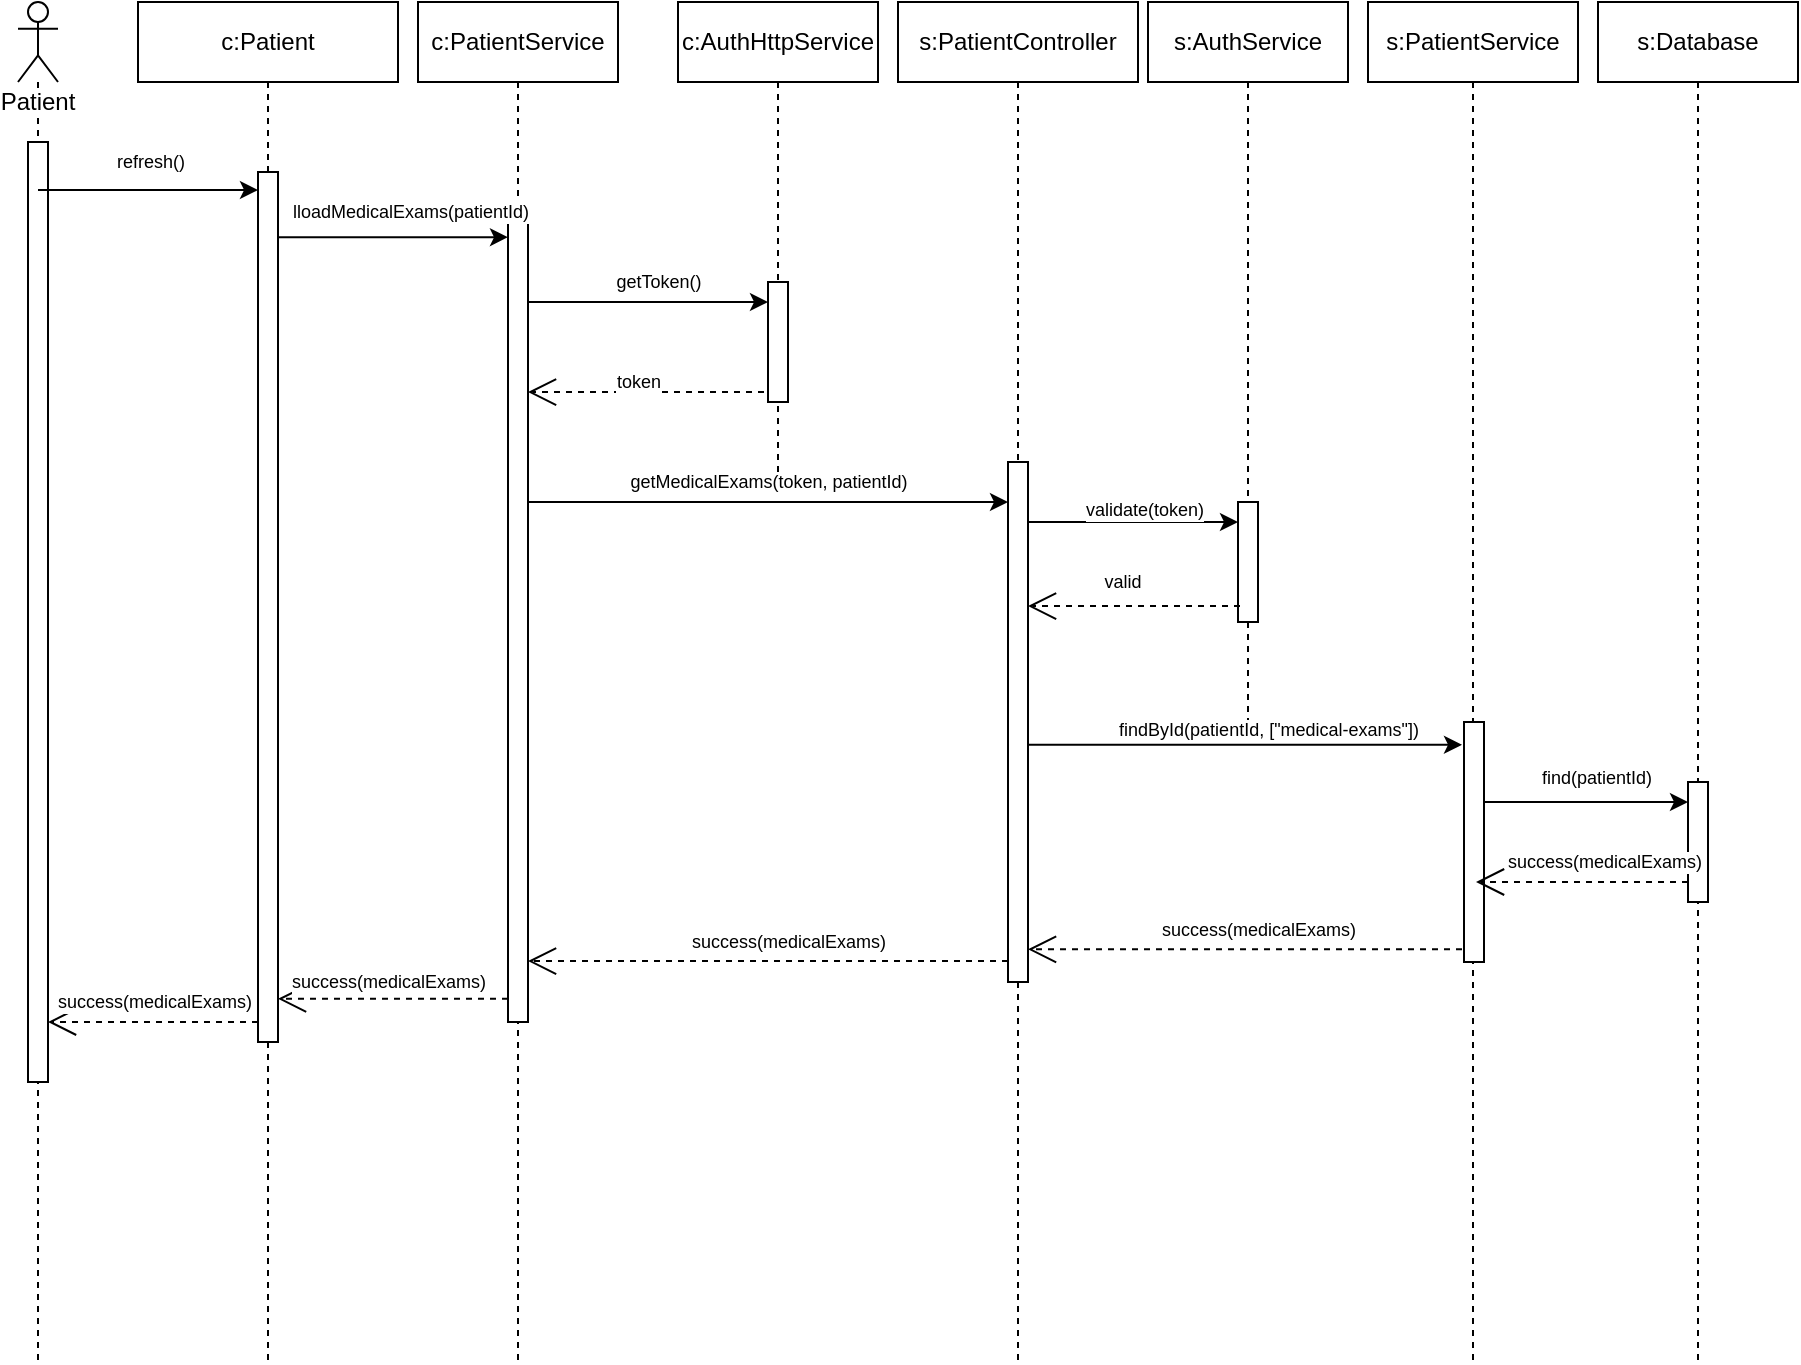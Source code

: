 <mxfile version="12.0.2" type="device" pages="1"><diagram id="Vvf2OnGUomLTUCglkumn" name="Page-1"><mxGraphModel dx="2062" dy="1123" grid="1" gridSize="10" guides="1" tooltips="1" connect="1" arrows="1" fold="1" page="1" pageScale="1" pageWidth="850" pageHeight="1100" math="0" shadow="0"><root><mxCell id="0"/><mxCell id="1" parent="0"/><mxCell id="C79sIpvsoByZKtA3Tcgk-1" value="Patient" style="shape=umlLifeline;participant=umlActor;perimeter=lifelinePerimeter;whiteSpace=wrap;html=1;container=1;collapsible=0;recursiveResize=0;verticalAlign=top;spacingTop=36;labelBackgroundColor=#ffffff;outlineConnect=0;" vertex="1" parent="1"><mxGeometry x="50" y="50" width="20" height="680" as="geometry"/></mxCell><mxCell id="C79sIpvsoByZKtA3Tcgk-2" value="" style="html=1;points=[];perimeter=orthogonalPerimeter;" vertex="1" parent="C79sIpvsoByZKtA3Tcgk-1"><mxGeometry x="5" y="70" width="10" height="470" as="geometry"/></mxCell><mxCell id="C79sIpvsoByZKtA3Tcgk-3" value="c:Patient" style="shape=umlLifeline;perimeter=lifelinePerimeter;whiteSpace=wrap;html=1;container=1;collapsible=0;recursiveResize=0;outlineConnect=0;" vertex="1" parent="1"><mxGeometry x="110" y="50" width="130" height="680" as="geometry"/></mxCell><mxCell id="C79sIpvsoByZKtA3Tcgk-4" value="" style="html=1;points=[];perimeter=orthogonalPerimeter;" vertex="1" parent="C79sIpvsoByZKtA3Tcgk-3"><mxGeometry x="60" y="85" width="10" height="435" as="geometry"/></mxCell><mxCell id="C79sIpvsoByZKtA3Tcgk-5" value="c:PatientService" style="shape=umlLifeline;perimeter=lifelinePerimeter;whiteSpace=wrap;html=1;container=1;collapsible=0;recursiveResize=0;outlineConnect=0;" vertex="1" parent="1"><mxGeometry x="250" y="50" width="100" height="680" as="geometry"/></mxCell><mxCell id="C79sIpvsoByZKtA3Tcgk-6" value="" style="html=1;points=[];perimeter=orthogonalPerimeter;" vertex="1" parent="C79sIpvsoByZKtA3Tcgk-5"><mxGeometry x="45" y="110" width="10" height="400" as="geometry"/></mxCell><mxCell id="C79sIpvsoByZKtA3Tcgk-7" value="s:PatientController" style="shape=umlLifeline;perimeter=lifelinePerimeter;whiteSpace=wrap;html=1;container=1;collapsible=0;recursiveResize=0;outlineConnect=0;" vertex="1" parent="1"><mxGeometry x="490" y="50" width="120" height="680" as="geometry"/></mxCell><mxCell id="C79sIpvsoByZKtA3Tcgk-8" value="" style="html=1;points=[];perimeter=orthogonalPerimeter;" vertex="1" parent="C79sIpvsoByZKtA3Tcgk-7"><mxGeometry x="55" y="230" width="10" height="260" as="geometry"/></mxCell><mxCell id="C79sIpvsoByZKtA3Tcgk-9" value="s:PatientService" style="shape=umlLifeline;perimeter=lifelinePerimeter;whiteSpace=wrap;html=1;container=1;collapsible=0;recursiveResize=0;outlineConnect=0;" vertex="1" parent="1"><mxGeometry x="725" y="50" width="105" height="680" as="geometry"/></mxCell><mxCell id="C79sIpvsoByZKtA3Tcgk-10" value="" style="html=1;points=[];perimeter=orthogonalPerimeter;" vertex="1" parent="C79sIpvsoByZKtA3Tcgk-9"><mxGeometry x="48" y="360" width="10" height="120" as="geometry"/></mxCell><mxCell id="C79sIpvsoByZKtA3Tcgk-11" value="s:Database" style="shape=umlLifeline;perimeter=lifelinePerimeter;whiteSpace=wrap;html=1;container=1;collapsible=0;recursiveResize=0;outlineConnect=0;" vertex="1" parent="1"><mxGeometry x="840" y="50" width="100" height="680" as="geometry"/></mxCell><mxCell id="C79sIpvsoByZKtA3Tcgk-12" value="" style="html=1;points=[];perimeter=orthogonalPerimeter;" vertex="1" parent="C79sIpvsoByZKtA3Tcgk-11"><mxGeometry x="45" y="390" width="10" height="60" as="geometry"/></mxCell><mxCell id="C79sIpvsoByZKtA3Tcgk-13" value="c:AuthHttpService" style="shape=umlLifeline;perimeter=lifelinePerimeter;whiteSpace=wrap;html=1;container=1;collapsible=0;recursiveResize=0;outlineConnect=0;" vertex="1" parent="1"><mxGeometry x="380" y="50" width="100" height="240" as="geometry"/></mxCell><mxCell id="C79sIpvsoByZKtA3Tcgk-14" value="" style="html=1;points=[];perimeter=orthogonalPerimeter;" vertex="1" parent="C79sIpvsoByZKtA3Tcgk-13"><mxGeometry x="45" y="140" width="10" height="60" as="geometry"/></mxCell><mxCell id="C79sIpvsoByZKtA3Tcgk-15" value="s:AuthService" style="shape=umlLifeline;perimeter=lifelinePerimeter;whiteSpace=wrap;html=1;container=1;collapsible=0;recursiveResize=0;outlineConnect=0;" vertex="1" parent="1"><mxGeometry x="615" y="50" width="100" height="360" as="geometry"/></mxCell><mxCell id="C79sIpvsoByZKtA3Tcgk-16" value="" style="html=1;points=[];perimeter=orthogonalPerimeter;" vertex="1" parent="C79sIpvsoByZKtA3Tcgk-15"><mxGeometry x="45" y="250" width="10" height="60" as="geometry"/></mxCell><mxCell id="C79sIpvsoByZKtA3Tcgk-17" value="refresh()" style="endArrow=classic;html=1;fontSize=9;" edge="1" parent="1" source="C79sIpvsoByZKtA3Tcgk-1" target="C79sIpvsoByZKtA3Tcgk-4"><mxGeometry x="0.02" y="14" width="50" height="50" relative="1" as="geometry"><mxPoint x="60" y="180" as="sourcePoint"/><mxPoint x="110" y="130" as="targetPoint"/><Array as="points"><mxPoint x="120" y="144"/></Array><mxPoint as="offset"/></mxGeometry></mxCell><mxCell id="C79sIpvsoByZKtA3Tcgk-18" value="" style="endArrow=classic;html=1;entryX=0;entryY=0.019;entryDx=0;entryDy=0;entryPerimeter=0;" edge="1" parent="1" source="C79sIpvsoByZKtA3Tcgk-4" target="C79sIpvsoByZKtA3Tcgk-6"><mxGeometry width="50" height="50" relative="1" as="geometry"><mxPoint x="20" y="800" as="sourcePoint"/><mxPoint x="300" y="163" as="targetPoint"/></mxGeometry></mxCell><mxCell id="C79sIpvsoByZKtA3Tcgk-19" value="lloadMedicalExams(patientId)" style="text;html=1;resizable=0;points=[];align=center;verticalAlign=middle;labelBackgroundColor=#ffffff;fontSize=9;" vertex="1" connectable="0" parent="C79sIpvsoByZKtA3Tcgk-18"><mxGeometry x="0.262" y="3" relative="1" as="geometry"><mxPoint x="-7" y="-10" as="offset"/></mxGeometry></mxCell><mxCell id="C79sIpvsoByZKtA3Tcgk-20" value="getToken()" style="endArrow=classic;html=1;fontSize=9;" edge="1" parent="1" target="C79sIpvsoByZKtA3Tcgk-14"><mxGeometry x="0.083" y="10" width="50" height="50" relative="1" as="geometry"><mxPoint x="305" y="200" as="sourcePoint"/><mxPoint x="420" y="200" as="targetPoint"/><mxPoint as="offset"/></mxGeometry></mxCell><mxCell id="C79sIpvsoByZKtA3Tcgk-21" value="" style="endArrow=classic;html=1;" edge="1" parent="1" source="C79sIpvsoByZKtA3Tcgk-6" target="C79sIpvsoByZKtA3Tcgk-8"><mxGeometry width="50" height="50" relative="1" as="geometry"><mxPoint x="300" y="310.02" as="sourcePoint"/><mxPoint x="541" y="310.02" as="targetPoint"/><Array as="points"><mxPoint x="480" y="300"/></Array></mxGeometry></mxCell><mxCell id="C79sIpvsoByZKtA3Tcgk-22" value="getMedicalExams(token, patientId)" style="text;html=1;resizable=0;points=[];align=center;verticalAlign=middle;labelBackgroundColor=#ffffff;fontSize=9;" vertex="1" connectable="0" parent="C79sIpvsoByZKtA3Tcgk-21"><mxGeometry x="0.458" y="-54" relative="1" as="geometry"><mxPoint x="-55" y="-64" as="offset"/></mxGeometry></mxCell><mxCell id="C79sIpvsoByZKtA3Tcgk-23" value="validate(token)" style="endArrow=classic;html=1;fontSize=9;" edge="1" parent="1" source="C79sIpvsoByZKtA3Tcgk-8" target="C79sIpvsoByZKtA3Tcgk-16"><mxGeometry x="0.091" y="6" width="50" height="50" relative="1" as="geometry"><mxPoint x="-120" y="800" as="sourcePoint"/><mxPoint x="-70" y="750" as="targetPoint"/><mxPoint as="offset"/><Array as="points"><mxPoint x="640" y="310"/></Array></mxGeometry></mxCell><mxCell id="C79sIpvsoByZKtA3Tcgk-24" value="" style="endArrow=classic;html=1;entryX=-0.1;entryY=0.095;entryDx=0;entryDy=0;entryPerimeter=0;" edge="1" parent="1" source="C79sIpvsoByZKtA3Tcgk-8" target="C79sIpvsoByZKtA3Tcgk-10"><mxGeometry width="50" height="50" relative="1" as="geometry"><mxPoint x="-120" y="800" as="sourcePoint"/><mxPoint x="-70" y="750" as="targetPoint"/></mxGeometry></mxCell><mxCell id="C79sIpvsoByZKtA3Tcgk-25" value="findById(patientId, [&quot;medical-exams&quot;])" style="text;html=1;resizable=0;points=[];align=center;verticalAlign=middle;labelBackgroundColor=#ffffff;fontSize=9;" vertex="1" connectable="0" parent="C79sIpvsoByZKtA3Tcgk-24"><mxGeometry x="0.234" y="1" relative="1" as="geometry"><mxPoint x="-14" y="-7" as="offset"/></mxGeometry></mxCell><mxCell id="C79sIpvsoByZKtA3Tcgk-26" value="find(patientId)" style="endArrow=classic;html=1;fontSize=9;" edge="1" parent="1" source="C79sIpvsoByZKtA3Tcgk-10" target="C79sIpvsoByZKtA3Tcgk-12"><mxGeometry x="0.091" y="12" width="50" height="50" relative="1" as="geometry"><mxPoint x="-115" y="800" as="sourcePoint"/><mxPoint x="-65" y="750" as="targetPoint"/><mxPoint as="offset"/><Array as="points"><mxPoint x="860" y="450"/></Array></mxGeometry></mxCell><mxCell id="C79sIpvsoByZKtA3Tcgk-27" value="token" style="endArrow=open;endSize=12;dashed=1;html=1;exitX=-0.2;exitY=0.917;exitDx=0;exitDy=0;exitPerimeter=0;fontSize=9;" edge="1" parent="1" source="C79sIpvsoByZKtA3Tcgk-14" target="C79sIpvsoByZKtA3Tcgk-6"><mxGeometry x="0.068" y="-5" width="160" relative="1" as="geometry"><mxPoint x="-120" y="750" as="sourcePoint"/><mxPoint x="40" y="750" as="targetPoint"/><mxPoint as="offset"/></mxGeometry></mxCell><mxCell id="C79sIpvsoByZKtA3Tcgk-28" value="valid" style="endArrow=open;endSize=12;dashed=1;html=1;exitX=0.1;exitY=0.867;exitDx=0;exitDy=0;exitPerimeter=0;fontSize=9;" edge="1" parent="1" source="C79sIpvsoByZKtA3Tcgk-16" target="C79sIpvsoByZKtA3Tcgk-8"><mxGeometry x="0.109" y="-12" width="160" relative="1" as="geometry"><mxPoint x="640" y="380" as="sourcePoint"/><mxPoint x="520" y="350.02" as="targetPoint"/><mxPoint as="offset"/></mxGeometry></mxCell><mxCell id="C79sIpvsoByZKtA3Tcgk-29" value="" style="endArrow=open;endSize=12;dashed=1;html=1;" edge="1" parent="1" source="C79sIpvsoByZKtA3Tcgk-12"><mxGeometry width="160" relative="1" as="geometry"><mxPoint x="880" y="490.02" as="sourcePoint"/><mxPoint x="779" y="490" as="targetPoint"/></mxGeometry></mxCell><mxCell id="C79sIpvsoByZKtA3Tcgk-30" value="success(medicalExams)" style="text;html=1;resizable=0;points=[];align=center;verticalAlign=middle;labelBackgroundColor=#ffffff;fontSize=9;" vertex="1" connectable="0" parent="C79sIpvsoByZKtA3Tcgk-29"><mxGeometry x="-0.247" relative="1" as="geometry"><mxPoint x="-2" y="-10" as="offset"/></mxGeometry></mxCell><mxCell id="C79sIpvsoByZKtA3Tcgk-31" value="" style="endArrow=open;endSize=12;dashed=1;html=1;exitX=-0.1;exitY=0.947;exitDx=0;exitDy=0;exitPerimeter=0;" edge="1" parent="1" source="C79sIpvsoByZKtA3Tcgk-10" target="C79sIpvsoByZKtA3Tcgk-8"><mxGeometry width="160" relative="1" as="geometry"><mxPoint x="766" y="570" as="sourcePoint"/><mxPoint x="665" y="589.5" as="targetPoint"/></mxGeometry></mxCell><mxCell id="C79sIpvsoByZKtA3Tcgk-32" value="success(medicalExams)" style="text;html=1;resizable=0;points=[];align=center;verticalAlign=middle;labelBackgroundColor=#ffffff;fontSize=9;" vertex="1" connectable="0" parent="C79sIpvsoByZKtA3Tcgk-31"><mxGeometry x="-0.292" y="-2" relative="1" as="geometry"><mxPoint x="-25" y="-8" as="offset"/></mxGeometry></mxCell><mxCell id="C79sIpvsoByZKtA3Tcgk-33" value="" style="endArrow=open;endSize=12;dashed=1;html=1;exitX=0.1;exitY=0.867;exitDx=0;exitDy=0;exitPerimeter=0;" edge="1" parent="1"><mxGeometry width="160" relative="1" as="geometry"><mxPoint x="545" y="529.52" as="sourcePoint"/><mxPoint x="305" y="529.52" as="targetPoint"/></mxGeometry></mxCell><mxCell id="C79sIpvsoByZKtA3Tcgk-34" value="success(medicalExams)" style="text;html=1;resizable=0;points=[];align=center;verticalAlign=middle;labelBackgroundColor=#ffffff;fontSize=9;" vertex="1" connectable="0" parent="C79sIpvsoByZKtA3Tcgk-33"><mxGeometry x="-0.408" y="2" relative="1" as="geometry"><mxPoint x="-39" y="-12" as="offset"/></mxGeometry></mxCell><mxCell id="C79sIpvsoByZKtA3Tcgk-35" value="" style="endArrow=open;endSize=12;dashed=1;html=1;exitX=0;exitY=0.971;exitDx=0;exitDy=0;exitPerimeter=0;" edge="1" parent="1" source="C79sIpvsoByZKtA3Tcgk-6" target="C79sIpvsoByZKtA3Tcgk-4"><mxGeometry width="160" relative="1" as="geometry"><mxPoint x="301" y="659.08" as="sourcePoint"/><mxPoint x="315" y="636.08" as="targetPoint"/></mxGeometry></mxCell><mxCell id="C79sIpvsoByZKtA3Tcgk-36" value="success(medicalExams)" style="text;html=1;resizable=0;points=[];align=center;verticalAlign=middle;labelBackgroundColor=#ffffff;fontSize=9;" vertex="1" connectable="0" parent="C79sIpvsoByZKtA3Tcgk-35"><mxGeometry x="-0.252" y="2" relative="1" as="geometry"><mxPoint x="-17" y="-11" as="offset"/></mxGeometry></mxCell><mxCell id="C79sIpvsoByZKtA3Tcgk-37" value="" style="endArrow=open;endSize=12;dashed=1;html=1;" edge="1" parent="1" source="C79sIpvsoByZKtA3Tcgk-4" target="C79sIpvsoByZKtA3Tcgk-2"><mxGeometry width="160" relative="1" as="geometry"><mxPoint x="306" y="669.08" as="sourcePoint"/><mxPoint x="120" y="650" as="targetPoint"/><Array as="points"><mxPoint x="150" y="560"/></Array></mxGeometry></mxCell><mxCell id="C79sIpvsoByZKtA3Tcgk-38" value="success(medicalExams)" style="text;html=1;resizable=0;points=[];align=center;verticalAlign=middle;labelBackgroundColor=#ffffff;fontSize=9;" vertex="1" connectable="0" parent="C79sIpvsoByZKtA3Tcgk-37"><mxGeometry x="-0.089" y="-3" relative="1" as="geometry"><mxPoint x="-4" y="-7" as="offset"/></mxGeometry></mxCell></root></mxGraphModel></diagram></mxfile>